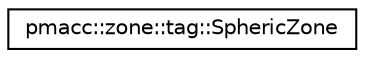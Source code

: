 digraph "Graphical Class Hierarchy"
{
 // LATEX_PDF_SIZE
  edge [fontname="Helvetica",fontsize="10",labelfontname="Helvetica",labelfontsize="10"];
  node [fontname="Helvetica",fontsize="10",shape=record];
  rankdir="LR";
  Node0 [label="pmacc::zone::tag::SphericZone",height=0.2,width=0.4,color="black", fillcolor="white", style="filled",URL="$structpmacc_1_1zone_1_1tag_1_1_spheric_zone.html",tooltip=" "];
}
